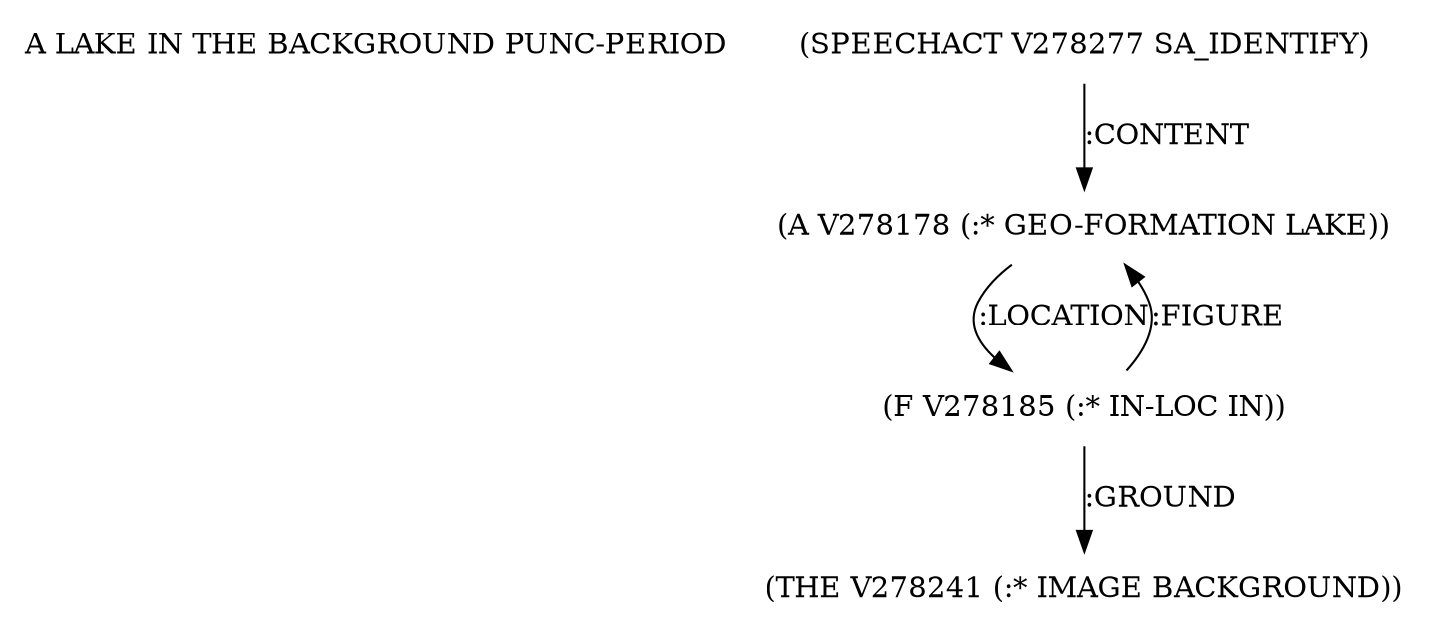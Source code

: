 digraph Terms {
  node [shape=none]
  "A LAKE IN THE BACKGROUND PUNC-PERIOD"
  "V278277" [label="(SPEECHACT V278277 SA_IDENTIFY)"]
  "V278277" -> "V278178" [label=":CONTENT"]
  "V278178" [label="(A V278178 (:* GEO-FORMATION LAKE))"]
  "V278178" -> "V278185" [label=":LOCATION"]
  "V278185" [label="(F V278185 (:* IN-LOC IN))"]
  "V278185" -> "V278241" [label=":GROUND"]
  "V278185" -> "V278178" [label=":FIGURE"]
  "V278241" [label="(THE V278241 (:* IMAGE BACKGROUND))"]
}
